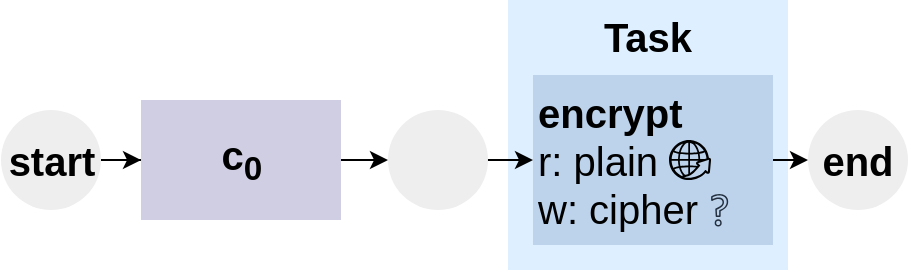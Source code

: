 <mxfile version="15.4.0" type="device"><diagram id="yiRDfCdH8cYX3cv1Tssn" name="Page-1"><mxGraphModel dx="2819" dy="1176" grid="1" gridSize="10" guides="1" tooltips="1" connect="1" arrows="1" fold="1" page="1" pageScale="1" pageWidth="827" pageHeight="1169" math="0" shadow="0"><root><mxCell id="0"/><mxCell id="1" parent="0"/><mxCell id="BD9NlFp08sLyoQMIlI1X-1" value="&lt;b&gt;Task&lt;/b&gt;" style="rounded=0;whiteSpace=wrap;html=1;fontSize=20;align=center;verticalAlign=top;fillColor=#DEF0FF;strokeColor=none;" parent="1" vertex="1"><mxGeometry x="-330" y="335" width="140" height="135" as="geometry"/></mxCell><mxCell id="RQtrrZ3ROyKTZi_biovk-3" style="edgeStyle=orthogonalEdgeStyle;rounded=0;orthogonalLoop=1;jettySize=auto;html=1;entryX=0;entryY=0.5;entryDx=0;entryDy=0;fontSize=20;startArrow=none;" parent="1" source="EMWnFfvJReDbvVFUvnMy-2" target="RQtrrZ3ROyKTZi_biovk-2" edge="1"><mxGeometry relative="1" as="geometry"><mxPoint x="-553.5" y="415" as="sourcePoint"/></mxGeometry></mxCell><mxCell id="RQtrrZ3ROyKTZi_biovk-6" style="edgeStyle=orthogonalEdgeStyle;rounded=0;orthogonalLoop=1;jettySize=auto;html=1;entryX=0;entryY=0.5;entryDx=0;entryDy=0;fontSize=20;" parent="1" source="RQtrrZ3ROyKTZi_biovk-2" edge="1"><mxGeometry relative="1" as="geometry"><mxPoint x="-390" y="415" as="targetPoint"/></mxGeometry></mxCell><mxCell id="RQtrrZ3ROyKTZi_biovk-2" value="c&lt;sub&gt;0&lt;/sub&gt;" style="rounded=0;whiteSpace=wrap;html=1;fontSize=20;fillColor=#d0cee2;strokeColor=none;fontStyle=1" parent="1" vertex="1"><mxGeometry x="-513.5" y="385" width="100" height="60" as="geometry"/></mxCell><mxCell id="RQtrrZ3ROyKTZi_biovk-8" style="edgeStyle=orthogonalEdgeStyle;rounded=0;orthogonalLoop=1;jettySize=auto;html=1;entryX=0;entryY=0.5;entryDx=0;entryDy=0;fontSize=20;" parent="1" edge="1"><mxGeometry relative="1" as="geometry"><mxPoint x="-317.5" y="415" as="targetPoint"/><mxPoint x="-360" y="415" as="sourcePoint"/></mxGeometry></mxCell><mxCell id="EMWnFfvJReDbvVFUvnMy-5" style="edgeStyle=none;rounded=0;orthogonalLoop=1;jettySize=auto;html=1;exitX=1;exitY=0.5;exitDx=0;exitDy=0;entryX=0;entryY=0.5;entryDx=0;entryDy=0;" parent="1" source="CbNxi4T1dEzjD8uQ3He0-1" target="EMWnFfvJReDbvVFUvnMy-4" edge="1"><mxGeometry relative="1" as="geometry"/></mxCell><mxCell id="CbNxi4T1dEzjD8uQ3He0-1" value="&lt;b&gt;encrypt&lt;br&gt;&lt;/b&gt;r: plain&lt;br&gt;w: cipher" style="rounded=0;whiteSpace=wrap;html=1;fontSize=20;align=left;fillColor=#BCD3EB;strokeColor=none;" parent="1" vertex="1"><mxGeometry x="-317.5" y="372.5" width="120" height="85" as="geometry"/></mxCell><mxCell id="RQtrrZ3ROyKTZi_biovk-9" value="" style="sketch=0;html=1;aspect=fixed;strokeColor=none;shadow=0;align=center;verticalAlign=top;fillColor=#000000;shape=mxgraph.gcp2.globe_world" parent="1" vertex="1"><mxGeometry x="-249.5" y="405" width="21.05" height="20" as="geometry"/></mxCell><mxCell id="QmIN85KqdELrp20GqzWX-1" value="" style="sketch=0;outlineConnect=0;fontColor=#232F3E;gradientColor=none;fillColor=#232F3E;strokeColor=none;dashed=0;verticalLabelPosition=bottom;verticalAlign=top;align=center;html=1;fontSize=12;fontStyle=0;aspect=fixed;pointerEvents=1;shape=mxgraph.aws4.question;" parent="1" vertex="1"><mxGeometry x="-228.45" y="432" width="8.54" height="16.25" as="geometry"/></mxCell><mxCell id="EMWnFfvJReDbvVFUvnMy-1" value="" style="ellipse;whiteSpace=wrap;html=1;aspect=fixed;fontSize=20;fontStyle=1;fillColor=#eeeeee;strokeColor=none;" parent="1" vertex="1"><mxGeometry x="-390" y="390" width="50" height="50" as="geometry"/></mxCell><mxCell id="EMWnFfvJReDbvVFUvnMy-2" value="start" style="ellipse;whiteSpace=wrap;html=1;aspect=fixed;fontSize=20;fontStyle=1;fillColor=#eeeeee;strokeColor=none;" parent="1" vertex="1"><mxGeometry x="-583.5" y="390" width="50" height="50" as="geometry"/></mxCell><mxCell id="EMWnFfvJReDbvVFUvnMy-4" value="end" style="ellipse;whiteSpace=wrap;html=1;aspect=fixed;fontSize=20;fontStyle=1;fillColor=#eeeeee;strokeColor=none;" parent="1" vertex="1"><mxGeometry x="-180" y="390" width="50" height="50" as="geometry"/></mxCell></root></mxGraphModel></diagram></mxfile>